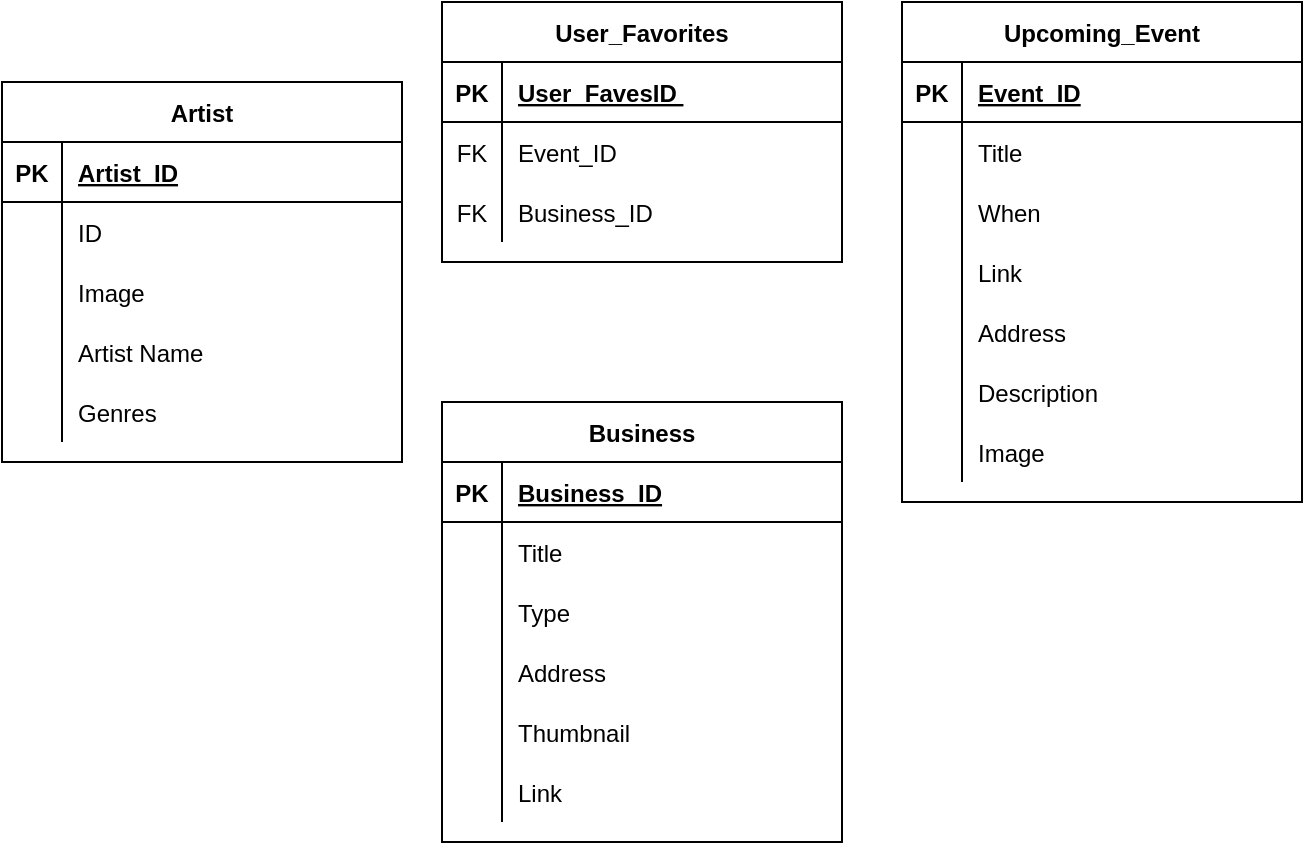 <mxfile version="20.6.0" type="github">
  <diagram id="R2lEEEUBdFMjLlhIrx00" name="Page-1">
    <mxGraphModel dx="626" dy="595" grid="1" gridSize="10" guides="1" tooltips="1" connect="1" arrows="1" fold="1" page="1" pageScale="1" pageWidth="850" pageHeight="1100" math="0" shadow="0" extFonts="Permanent Marker^https://fonts.googleapis.com/css?family=Permanent+Marker">
      <root>
        <mxCell id="0" />
        <mxCell id="1" parent="0" />
        <mxCell id="C-vyLk0tnHw3VtMMgP7b-23" value="User_Favorites" style="shape=table;startSize=30;container=1;collapsible=1;childLayout=tableLayout;fixedRows=1;rowLines=0;fontStyle=1;align=center;resizeLast=1;" parent="1" vertex="1">
          <mxGeometry x="240" y="80" width="200" height="130" as="geometry" />
        </mxCell>
        <mxCell id="C-vyLk0tnHw3VtMMgP7b-24" value="" style="shape=partialRectangle;collapsible=0;dropTarget=0;pointerEvents=0;fillColor=none;points=[[0,0.5],[1,0.5]];portConstraint=eastwest;top=0;left=0;right=0;bottom=1;" parent="C-vyLk0tnHw3VtMMgP7b-23" vertex="1">
          <mxGeometry y="30" width="200" height="30" as="geometry" />
        </mxCell>
        <mxCell id="C-vyLk0tnHw3VtMMgP7b-25" value="PK" style="shape=partialRectangle;overflow=hidden;connectable=0;fillColor=none;top=0;left=0;bottom=0;right=0;fontStyle=1;" parent="C-vyLk0tnHw3VtMMgP7b-24" vertex="1">
          <mxGeometry width="30" height="30" as="geometry">
            <mxRectangle width="30" height="30" as="alternateBounds" />
          </mxGeometry>
        </mxCell>
        <mxCell id="C-vyLk0tnHw3VtMMgP7b-26" value="User_FavesID " style="shape=partialRectangle;overflow=hidden;connectable=0;fillColor=none;top=0;left=0;bottom=0;right=0;align=left;spacingLeft=6;fontStyle=5;" parent="C-vyLk0tnHw3VtMMgP7b-24" vertex="1">
          <mxGeometry x="30" width="170" height="30" as="geometry">
            <mxRectangle width="170" height="30" as="alternateBounds" />
          </mxGeometry>
        </mxCell>
        <mxCell id="C-vyLk0tnHw3VtMMgP7b-27" value="" style="shape=partialRectangle;collapsible=0;dropTarget=0;pointerEvents=0;fillColor=none;points=[[0,0.5],[1,0.5]];portConstraint=eastwest;top=0;left=0;right=0;bottom=0;" parent="C-vyLk0tnHw3VtMMgP7b-23" vertex="1">
          <mxGeometry y="60" width="200" height="30" as="geometry" />
        </mxCell>
        <mxCell id="C-vyLk0tnHw3VtMMgP7b-28" value="FK" style="shape=partialRectangle;overflow=hidden;connectable=0;fillColor=none;top=0;left=0;bottom=0;right=0;" parent="C-vyLk0tnHw3VtMMgP7b-27" vertex="1">
          <mxGeometry width="30" height="30" as="geometry">
            <mxRectangle width="30" height="30" as="alternateBounds" />
          </mxGeometry>
        </mxCell>
        <mxCell id="C-vyLk0tnHw3VtMMgP7b-29" value="Event_ID" style="shape=partialRectangle;overflow=hidden;connectable=0;fillColor=none;top=0;left=0;bottom=0;right=0;align=left;spacingLeft=6;" parent="C-vyLk0tnHw3VtMMgP7b-27" vertex="1">
          <mxGeometry x="30" width="170" height="30" as="geometry">
            <mxRectangle width="170" height="30" as="alternateBounds" />
          </mxGeometry>
        </mxCell>
        <mxCell id="uPwK_u9jlYaSTkokx-6Y-1" style="shape=partialRectangle;collapsible=0;dropTarget=0;pointerEvents=0;fillColor=none;points=[[0,0.5],[1,0.5]];portConstraint=eastwest;top=0;left=0;right=0;bottom=0;" vertex="1" parent="C-vyLk0tnHw3VtMMgP7b-23">
          <mxGeometry y="90" width="200" height="30" as="geometry" />
        </mxCell>
        <mxCell id="uPwK_u9jlYaSTkokx-6Y-2" value="FK" style="shape=partialRectangle;overflow=hidden;connectable=0;fillColor=none;top=0;left=0;bottom=0;right=0;" vertex="1" parent="uPwK_u9jlYaSTkokx-6Y-1">
          <mxGeometry width="30" height="30" as="geometry">
            <mxRectangle width="30" height="30" as="alternateBounds" />
          </mxGeometry>
        </mxCell>
        <mxCell id="uPwK_u9jlYaSTkokx-6Y-3" value="Business_ID" style="shape=partialRectangle;overflow=hidden;connectable=0;fillColor=none;top=0;left=0;bottom=0;right=0;align=left;spacingLeft=6;" vertex="1" parent="uPwK_u9jlYaSTkokx-6Y-1">
          <mxGeometry x="30" width="170" height="30" as="geometry">
            <mxRectangle width="170" height="30" as="alternateBounds" />
          </mxGeometry>
        </mxCell>
        <mxCell id="uPwK_u9jlYaSTkokx-6Y-4" value="Upcoming_Event" style="shape=table;startSize=30;container=1;collapsible=1;childLayout=tableLayout;fixedRows=1;rowLines=0;fontStyle=1;align=center;resizeLast=1;" vertex="1" parent="1">
          <mxGeometry x="470" y="80" width="200" height="250" as="geometry" />
        </mxCell>
        <mxCell id="uPwK_u9jlYaSTkokx-6Y-5" value="" style="shape=partialRectangle;collapsible=0;dropTarget=0;pointerEvents=0;fillColor=none;points=[[0,0.5],[1,0.5]];portConstraint=eastwest;top=0;left=0;right=0;bottom=1;" vertex="1" parent="uPwK_u9jlYaSTkokx-6Y-4">
          <mxGeometry y="30" width="200" height="30" as="geometry" />
        </mxCell>
        <mxCell id="uPwK_u9jlYaSTkokx-6Y-6" value="PK" style="shape=partialRectangle;overflow=hidden;connectable=0;fillColor=none;top=0;left=0;bottom=0;right=0;fontStyle=1;" vertex="1" parent="uPwK_u9jlYaSTkokx-6Y-5">
          <mxGeometry width="30" height="30" as="geometry">
            <mxRectangle width="30" height="30" as="alternateBounds" />
          </mxGeometry>
        </mxCell>
        <mxCell id="uPwK_u9jlYaSTkokx-6Y-7" value="Event_ID" style="shape=partialRectangle;overflow=hidden;connectable=0;fillColor=none;top=0;left=0;bottom=0;right=0;align=left;spacingLeft=6;fontStyle=5;" vertex="1" parent="uPwK_u9jlYaSTkokx-6Y-5">
          <mxGeometry x="30" width="170" height="30" as="geometry">
            <mxRectangle width="170" height="30" as="alternateBounds" />
          </mxGeometry>
        </mxCell>
        <mxCell id="uPwK_u9jlYaSTkokx-6Y-8" value="" style="shape=partialRectangle;collapsible=0;dropTarget=0;pointerEvents=0;fillColor=none;points=[[0,0.5],[1,0.5]];portConstraint=eastwest;top=0;left=0;right=0;bottom=0;" vertex="1" parent="uPwK_u9jlYaSTkokx-6Y-4">
          <mxGeometry y="60" width="200" height="30" as="geometry" />
        </mxCell>
        <mxCell id="uPwK_u9jlYaSTkokx-6Y-9" value="" style="shape=partialRectangle;overflow=hidden;connectable=0;fillColor=none;top=0;left=0;bottom=0;right=0;" vertex="1" parent="uPwK_u9jlYaSTkokx-6Y-8">
          <mxGeometry width="30" height="30" as="geometry">
            <mxRectangle width="30" height="30" as="alternateBounds" />
          </mxGeometry>
        </mxCell>
        <mxCell id="uPwK_u9jlYaSTkokx-6Y-10" value="Title" style="shape=partialRectangle;overflow=hidden;connectable=0;fillColor=none;top=0;left=0;bottom=0;right=0;align=left;spacingLeft=6;" vertex="1" parent="uPwK_u9jlYaSTkokx-6Y-8">
          <mxGeometry x="30" width="170" height="30" as="geometry">
            <mxRectangle width="170" height="30" as="alternateBounds" />
          </mxGeometry>
        </mxCell>
        <mxCell id="uPwK_u9jlYaSTkokx-6Y-11" style="shape=partialRectangle;collapsible=0;dropTarget=0;pointerEvents=0;fillColor=none;points=[[0,0.5],[1,0.5]];portConstraint=eastwest;top=0;left=0;right=0;bottom=0;" vertex="1" parent="uPwK_u9jlYaSTkokx-6Y-4">
          <mxGeometry y="90" width="200" height="30" as="geometry" />
        </mxCell>
        <mxCell id="uPwK_u9jlYaSTkokx-6Y-12" value="" style="shape=partialRectangle;overflow=hidden;connectable=0;fillColor=none;top=0;left=0;bottom=0;right=0;" vertex="1" parent="uPwK_u9jlYaSTkokx-6Y-11">
          <mxGeometry width="30" height="30" as="geometry">
            <mxRectangle width="30" height="30" as="alternateBounds" />
          </mxGeometry>
        </mxCell>
        <mxCell id="uPwK_u9jlYaSTkokx-6Y-13" value="When" style="shape=partialRectangle;overflow=hidden;connectable=0;fillColor=none;top=0;left=0;bottom=0;right=0;align=left;spacingLeft=6;" vertex="1" parent="uPwK_u9jlYaSTkokx-6Y-11">
          <mxGeometry x="30" width="170" height="30" as="geometry">
            <mxRectangle width="170" height="30" as="alternateBounds" />
          </mxGeometry>
        </mxCell>
        <mxCell id="uPwK_u9jlYaSTkokx-6Y-14" style="shape=partialRectangle;collapsible=0;dropTarget=0;pointerEvents=0;fillColor=none;points=[[0,0.5],[1,0.5]];portConstraint=eastwest;top=0;left=0;right=0;bottom=0;" vertex="1" parent="uPwK_u9jlYaSTkokx-6Y-4">
          <mxGeometry y="120" width="200" height="30" as="geometry" />
        </mxCell>
        <mxCell id="uPwK_u9jlYaSTkokx-6Y-15" style="shape=partialRectangle;overflow=hidden;connectable=0;fillColor=none;top=0;left=0;bottom=0;right=0;" vertex="1" parent="uPwK_u9jlYaSTkokx-6Y-14">
          <mxGeometry width="30" height="30" as="geometry">
            <mxRectangle width="30" height="30" as="alternateBounds" />
          </mxGeometry>
        </mxCell>
        <mxCell id="uPwK_u9jlYaSTkokx-6Y-16" value="Link   " style="shape=partialRectangle;overflow=hidden;connectable=0;fillColor=none;top=0;left=0;bottom=0;right=0;align=left;spacingLeft=6;" vertex="1" parent="uPwK_u9jlYaSTkokx-6Y-14">
          <mxGeometry x="30" width="170" height="30" as="geometry">
            <mxRectangle width="170" height="30" as="alternateBounds" />
          </mxGeometry>
        </mxCell>
        <mxCell id="uPwK_u9jlYaSTkokx-6Y-17" style="shape=partialRectangle;collapsible=0;dropTarget=0;pointerEvents=0;fillColor=none;points=[[0,0.5],[1,0.5]];portConstraint=eastwest;top=0;left=0;right=0;bottom=0;" vertex="1" parent="uPwK_u9jlYaSTkokx-6Y-4">
          <mxGeometry y="150" width="200" height="30" as="geometry" />
        </mxCell>
        <mxCell id="uPwK_u9jlYaSTkokx-6Y-18" style="shape=partialRectangle;overflow=hidden;connectable=0;fillColor=none;top=0;left=0;bottom=0;right=0;" vertex="1" parent="uPwK_u9jlYaSTkokx-6Y-17">
          <mxGeometry width="30" height="30" as="geometry">
            <mxRectangle width="30" height="30" as="alternateBounds" />
          </mxGeometry>
        </mxCell>
        <mxCell id="uPwK_u9jlYaSTkokx-6Y-19" value="Address" style="shape=partialRectangle;overflow=hidden;connectable=0;fillColor=none;top=0;left=0;bottom=0;right=0;align=left;spacingLeft=6;" vertex="1" parent="uPwK_u9jlYaSTkokx-6Y-17">
          <mxGeometry x="30" width="170" height="30" as="geometry">
            <mxRectangle width="170" height="30" as="alternateBounds" />
          </mxGeometry>
        </mxCell>
        <mxCell id="uPwK_u9jlYaSTkokx-6Y-20" style="shape=partialRectangle;collapsible=0;dropTarget=0;pointerEvents=0;fillColor=none;points=[[0,0.5],[1,0.5]];portConstraint=eastwest;top=0;left=0;right=0;bottom=0;" vertex="1" parent="uPwK_u9jlYaSTkokx-6Y-4">
          <mxGeometry y="180" width="200" height="30" as="geometry" />
        </mxCell>
        <mxCell id="uPwK_u9jlYaSTkokx-6Y-21" style="shape=partialRectangle;overflow=hidden;connectable=0;fillColor=none;top=0;left=0;bottom=0;right=0;" vertex="1" parent="uPwK_u9jlYaSTkokx-6Y-20">
          <mxGeometry width="30" height="30" as="geometry">
            <mxRectangle width="30" height="30" as="alternateBounds" />
          </mxGeometry>
        </mxCell>
        <mxCell id="uPwK_u9jlYaSTkokx-6Y-22" value="Description" style="shape=partialRectangle;overflow=hidden;connectable=0;fillColor=none;top=0;left=0;bottom=0;right=0;align=left;spacingLeft=6;" vertex="1" parent="uPwK_u9jlYaSTkokx-6Y-20">
          <mxGeometry x="30" width="170" height="30" as="geometry">
            <mxRectangle width="170" height="30" as="alternateBounds" />
          </mxGeometry>
        </mxCell>
        <mxCell id="uPwK_u9jlYaSTkokx-6Y-23" style="shape=partialRectangle;collapsible=0;dropTarget=0;pointerEvents=0;fillColor=none;points=[[0,0.5],[1,0.5]];portConstraint=eastwest;top=0;left=0;right=0;bottom=0;" vertex="1" parent="uPwK_u9jlYaSTkokx-6Y-4">
          <mxGeometry y="210" width="200" height="30" as="geometry" />
        </mxCell>
        <mxCell id="uPwK_u9jlYaSTkokx-6Y-24" style="shape=partialRectangle;overflow=hidden;connectable=0;fillColor=none;top=0;left=0;bottom=0;right=0;" vertex="1" parent="uPwK_u9jlYaSTkokx-6Y-23">
          <mxGeometry width="30" height="30" as="geometry">
            <mxRectangle width="30" height="30" as="alternateBounds" />
          </mxGeometry>
        </mxCell>
        <mxCell id="uPwK_u9jlYaSTkokx-6Y-25" value="Image" style="shape=partialRectangle;overflow=hidden;connectable=0;fillColor=none;top=0;left=0;bottom=0;right=0;align=left;spacingLeft=6;" vertex="1" parent="uPwK_u9jlYaSTkokx-6Y-23">
          <mxGeometry x="30" width="170" height="30" as="geometry">
            <mxRectangle width="170" height="30" as="alternateBounds" />
          </mxGeometry>
        </mxCell>
        <mxCell id="uPwK_u9jlYaSTkokx-6Y-36" value="Business" style="shape=table;startSize=30;container=1;collapsible=1;childLayout=tableLayout;fixedRows=1;rowLines=0;fontStyle=1;align=center;resizeLast=1;" vertex="1" parent="1">
          <mxGeometry x="240" y="280" width="200" height="220" as="geometry" />
        </mxCell>
        <mxCell id="uPwK_u9jlYaSTkokx-6Y-37" value="" style="shape=partialRectangle;collapsible=0;dropTarget=0;pointerEvents=0;fillColor=none;points=[[0,0.5],[1,0.5]];portConstraint=eastwest;top=0;left=0;right=0;bottom=1;" vertex="1" parent="uPwK_u9jlYaSTkokx-6Y-36">
          <mxGeometry y="30" width="200" height="30" as="geometry" />
        </mxCell>
        <mxCell id="uPwK_u9jlYaSTkokx-6Y-38" value="PK" style="shape=partialRectangle;overflow=hidden;connectable=0;fillColor=none;top=0;left=0;bottom=0;right=0;fontStyle=1;" vertex="1" parent="uPwK_u9jlYaSTkokx-6Y-37">
          <mxGeometry width="30" height="30" as="geometry">
            <mxRectangle width="30" height="30" as="alternateBounds" />
          </mxGeometry>
        </mxCell>
        <mxCell id="uPwK_u9jlYaSTkokx-6Y-39" value="Business_ID" style="shape=partialRectangle;overflow=hidden;connectable=0;fillColor=none;top=0;left=0;bottom=0;right=0;align=left;spacingLeft=6;fontStyle=5;" vertex="1" parent="uPwK_u9jlYaSTkokx-6Y-37">
          <mxGeometry x="30" width="170" height="30" as="geometry">
            <mxRectangle width="170" height="30" as="alternateBounds" />
          </mxGeometry>
        </mxCell>
        <mxCell id="uPwK_u9jlYaSTkokx-6Y-40" value="" style="shape=partialRectangle;collapsible=0;dropTarget=0;pointerEvents=0;fillColor=none;points=[[0,0.5],[1,0.5]];portConstraint=eastwest;top=0;left=0;right=0;bottom=0;" vertex="1" parent="uPwK_u9jlYaSTkokx-6Y-36">
          <mxGeometry y="60" width="200" height="30" as="geometry" />
        </mxCell>
        <mxCell id="uPwK_u9jlYaSTkokx-6Y-41" value="" style="shape=partialRectangle;overflow=hidden;connectable=0;fillColor=none;top=0;left=0;bottom=0;right=0;" vertex="1" parent="uPwK_u9jlYaSTkokx-6Y-40">
          <mxGeometry width="30" height="30" as="geometry">
            <mxRectangle width="30" height="30" as="alternateBounds" />
          </mxGeometry>
        </mxCell>
        <mxCell id="uPwK_u9jlYaSTkokx-6Y-42" value="Title" style="shape=partialRectangle;overflow=hidden;connectable=0;fillColor=none;top=0;left=0;bottom=0;right=0;align=left;spacingLeft=6;" vertex="1" parent="uPwK_u9jlYaSTkokx-6Y-40">
          <mxGeometry x="30" width="170" height="30" as="geometry">
            <mxRectangle width="170" height="30" as="alternateBounds" />
          </mxGeometry>
        </mxCell>
        <mxCell id="uPwK_u9jlYaSTkokx-6Y-43" style="shape=partialRectangle;collapsible=0;dropTarget=0;pointerEvents=0;fillColor=none;points=[[0,0.5],[1,0.5]];portConstraint=eastwest;top=0;left=0;right=0;bottom=0;" vertex="1" parent="uPwK_u9jlYaSTkokx-6Y-36">
          <mxGeometry y="90" width="200" height="30" as="geometry" />
        </mxCell>
        <mxCell id="uPwK_u9jlYaSTkokx-6Y-44" value="" style="shape=partialRectangle;overflow=hidden;connectable=0;fillColor=none;top=0;left=0;bottom=0;right=0;" vertex="1" parent="uPwK_u9jlYaSTkokx-6Y-43">
          <mxGeometry width="30" height="30" as="geometry">
            <mxRectangle width="30" height="30" as="alternateBounds" />
          </mxGeometry>
        </mxCell>
        <mxCell id="uPwK_u9jlYaSTkokx-6Y-45" value="Type" style="shape=partialRectangle;overflow=hidden;connectable=0;fillColor=none;top=0;left=0;bottom=0;right=0;align=left;spacingLeft=6;" vertex="1" parent="uPwK_u9jlYaSTkokx-6Y-43">
          <mxGeometry x="30" width="170" height="30" as="geometry">
            <mxRectangle width="170" height="30" as="alternateBounds" />
          </mxGeometry>
        </mxCell>
        <mxCell id="uPwK_u9jlYaSTkokx-6Y-49" style="shape=partialRectangle;collapsible=0;dropTarget=0;pointerEvents=0;fillColor=none;points=[[0,0.5],[1,0.5]];portConstraint=eastwest;top=0;left=0;right=0;bottom=0;" vertex="1" parent="uPwK_u9jlYaSTkokx-6Y-36">
          <mxGeometry y="120" width="200" height="30" as="geometry" />
        </mxCell>
        <mxCell id="uPwK_u9jlYaSTkokx-6Y-50" style="shape=partialRectangle;overflow=hidden;connectable=0;fillColor=none;top=0;left=0;bottom=0;right=0;" vertex="1" parent="uPwK_u9jlYaSTkokx-6Y-49">
          <mxGeometry width="30" height="30" as="geometry">
            <mxRectangle width="30" height="30" as="alternateBounds" />
          </mxGeometry>
        </mxCell>
        <mxCell id="uPwK_u9jlYaSTkokx-6Y-51" value="Address" style="shape=partialRectangle;overflow=hidden;connectable=0;fillColor=none;top=0;left=0;bottom=0;right=0;align=left;spacingLeft=6;" vertex="1" parent="uPwK_u9jlYaSTkokx-6Y-49">
          <mxGeometry x="30" width="170" height="30" as="geometry">
            <mxRectangle width="170" height="30" as="alternateBounds" />
          </mxGeometry>
        </mxCell>
        <mxCell id="uPwK_u9jlYaSTkokx-6Y-55" style="shape=partialRectangle;collapsible=0;dropTarget=0;pointerEvents=0;fillColor=none;points=[[0,0.5],[1,0.5]];portConstraint=eastwest;top=0;left=0;right=0;bottom=0;" vertex="1" parent="uPwK_u9jlYaSTkokx-6Y-36">
          <mxGeometry y="150" width="200" height="30" as="geometry" />
        </mxCell>
        <mxCell id="uPwK_u9jlYaSTkokx-6Y-56" style="shape=partialRectangle;overflow=hidden;connectable=0;fillColor=none;top=0;left=0;bottom=0;right=0;" vertex="1" parent="uPwK_u9jlYaSTkokx-6Y-55">
          <mxGeometry width="30" height="30" as="geometry">
            <mxRectangle width="30" height="30" as="alternateBounds" />
          </mxGeometry>
        </mxCell>
        <mxCell id="uPwK_u9jlYaSTkokx-6Y-57" value="Thumbnail" style="shape=partialRectangle;overflow=hidden;connectable=0;fillColor=none;top=0;left=0;bottom=0;right=0;align=left;spacingLeft=6;" vertex="1" parent="uPwK_u9jlYaSTkokx-6Y-55">
          <mxGeometry x="30" width="170" height="30" as="geometry">
            <mxRectangle width="170" height="30" as="alternateBounds" />
          </mxGeometry>
        </mxCell>
        <mxCell id="uPwK_u9jlYaSTkokx-6Y-58" style="shape=partialRectangle;collapsible=0;dropTarget=0;pointerEvents=0;fillColor=none;points=[[0,0.5],[1,0.5]];portConstraint=eastwest;top=0;left=0;right=0;bottom=0;" vertex="1" parent="uPwK_u9jlYaSTkokx-6Y-36">
          <mxGeometry y="180" width="200" height="30" as="geometry" />
        </mxCell>
        <mxCell id="uPwK_u9jlYaSTkokx-6Y-59" style="shape=partialRectangle;overflow=hidden;connectable=0;fillColor=none;top=0;left=0;bottom=0;right=0;" vertex="1" parent="uPwK_u9jlYaSTkokx-6Y-58">
          <mxGeometry width="30" height="30" as="geometry">
            <mxRectangle width="30" height="30" as="alternateBounds" />
          </mxGeometry>
        </mxCell>
        <mxCell id="uPwK_u9jlYaSTkokx-6Y-60" value="Link" style="shape=partialRectangle;overflow=hidden;connectable=0;fillColor=none;top=0;left=0;bottom=0;right=0;align=left;spacingLeft=6;" vertex="1" parent="uPwK_u9jlYaSTkokx-6Y-58">
          <mxGeometry x="30" width="170" height="30" as="geometry">
            <mxRectangle width="170" height="30" as="alternateBounds" />
          </mxGeometry>
        </mxCell>
        <mxCell id="uPwK_u9jlYaSTkokx-6Y-61" value="Artist" style="shape=table;startSize=30;container=1;collapsible=1;childLayout=tableLayout;fixedRows=1;rowLines=0;fontStyle=1;align=center;resizeLast=1;" vertex="1" parent="1">
          <mxGeometry x="20" y="120" width="200" height="190" as="geometry" />
        </mxCell>
        <mxCell id="uPwK_u9jlYaSTkokx-6Y-62" value="" style="shape=partialRectangle;collapsible=0;dropTarget=0;pointerEvents=0;fillColor=none;points=[[0,0.5],[1,0.5]];portConstraint=eastwest;top=0;left=0;right=0;bottom=1;" vertex="1" parent="uPwK_u9jlYaSTkokx-6Y-61">
          <mxGeometry y="30" width="200" height="30" as="geometry" />
        </mxCell>
        <mxCell id="uPwK_u9jlYaSTkokx-6Y-63" value="PK" style="shape=partialRectangle;overflow=hidden;connectable=0;fillColor=none;top=0;left=0;bottom=0;right=0;fontStyle=1;" vertex="1" parent="uPwK_u9jlYaSTkokx-6Y-62">
          <mxGeometry width="30" height="30" as="geometry">
            <mxRectangle width="30" height="30" as="alternateBounds" />
          </mxGeometry>
        </mxCell>
        <mxCell id="uPwK_u9jlYaSTkokx-6Y-64" value="Artist_ID" style="shape=partialRectangle;overflow=hidden;connectable=0;fillColor=none;top=0;left=0;bottom=0;right=0;align=left;spacingLeft=6;fontStyle=5;" vertex="1" parent="uPwK_u9jlYaSTkokx-6Y-62">
          <mxGeometry x="30" width="170" height="30" as="geometry">
            <mxRectangle width="170" height="30" as="alternateBounds" />
          </mxGeometry>
        </mxCell>
        <mxCell id="uPwK_u9jlYaSTkokx-6Y-65" value="" style="shape=partialRectangle;collapsible=0;dropTarget=0;pointerEvents=0;fillColor=none;points=[[0,0.5],[1,0.5]];portConstraint=eastwest;top=0;left=0;right=0;bottom=0;" vertex="1" parent="uPwK_u9jlYaSTkokx-6Y-61">
          <mxGeometry y="60" width="200" height="30" as="geometry" />
        </mxCell>
        <mxCell id="uPwK_u9jlYaSTkokx-6Y-66" value="" style="shape=partialRectangle;overflow=hidden;connectable=0;fillColor=none;top=0;left=0;bottom=0;right=0;" vertex="1" parent="uPwK_u9jlYaSTkokx-6Y-65">
          <mxGeometry width="30" height="30" as="geometry">
            <mxRectangle width="30" height="30" as="alternateBounds" />
          </mxGeometry>
        </mxCell>
        <mxCell id="uPwK_u9jlYaSTkokx-6Y-67" value="ID" style="shape=partialRectangle;overflow=hidden;connectable=0;fillColor=none;top=0;left=0;bottom=0;right=0;align=left;spacingLeft=6;" vertex="1" parent="uPwK_u9jlYaSTkokx-6Y-65">
          <mxGeometry x="30" width="170" height="30" as="geometry">
            <mxRectangle width="170" height="30" as="alternateBounds" />
          </mxGeometry>
        </mxCell>
        <mxCell id="uPwK_u9jlYaSTkokx-6Y-68" style="shape=partialRectangle;collapsible=0;dropTarget=0;pointerEvents=0;fillColor=none;points=[[0,0.5],[1,0.5]];portConstraint=eastwest;top=0;left=0;right=0;bottom=0;" vertex="1" parent="uPwK_u9jlYaSTkokx-6Y-61">
          <mxGeometry y="90" width="200" height="30" as="geometry" />
        </mxCell>
        <mxCell id="uPwK_u9jlYaSTkokx-6Y-69" value="" style="shape=partialRectangle;overflow=hidden;connectable=0;fillColor=none;top=0;left=0;bottom=0;right=0;" vertex="1" parent="uPwK_u9jlYaSTkokx-6Y-68">
          <mxGeometry width="30" height="30" as="geometry">
            <mxRectangle width="30" height="30" as="alternateBounds" />
          </mxGeometry>
        </mxCell>
        <mxCell id="uPwK_u9jlYaSTkokx-6Y-70" value="Image" style="shape=partialRectangle;overflow=hidden;connectable=0;fillColor=none;top=0;left=0;bottom=0;right=0;align=left;spacingLeft=6;" vertex="1" parent="uPwK_u9jlYaSTkokx-6Y-68">
          <mxGeometry x="30" width="170" height="30" as="geometry">
            <mxRectangle width="170" height="30" as="alternateBounds" />
          </mxGeometry>
        </mxCell>
        <mxCell id="uPwK_u9jlYaSTkokx-6Y-71" style="shape=partialRectangle;collapsible=0;dropTarget=0;pointerEvents=0;fillColor=none;points=[[0,0.5],[1,0.5]];portConstraint=eastwest;top=0;left=0;right=0;bottom=0;" vertex="1" parent="uPwK_u9jlYaSTkokx-6Y-61">
          <mxGeometry y="120" width="200" height="30" as="geometry" />
        </mxCell>
        <mxCell id="uPwK_u9jlYaSTkokx-6Y-72" style="shape=partialRectangle;overflow=hidden;connectable=0;fillColor=none;top=0;left=0;bottom=0;right=0;" vertex="1" parent="uPwK_u9jlYaSTkokx-6Y-71">
          <mxGeometry width="30" height="30" as="geometry">
            <mxRectangle width="30" height="30" as="alternateBounds" />
          </mxGeometry>
        </mxCell>
        <mxCell id="uPwK_u9jlYaSTkokx-6Y-73" value="Artist Name" style="shape=partialRectangle;overflow=hidden;connectable=0;fillColor=none;top=0;left=0;bottom=0;right=0;align=left;spacingLeft=6;" vertex="1" parent="uPwK_u9jlYaSTkokx-6Y-71">
          <mxGeometry x="30" width="170" height="30" as="geometry">
            <mxRectangle width="170" height="30" as="alternateBounds" />
          </mxGeometry>
        </mxCell>
        <mxCell id="uPwK_u9jlYaSTkokx-6Y-74" style="shape=partialRectangle;collapsible=0;dropTarget=0;pointerEvents=0;fillColor=none;points=[[0,0.5],[1,0.5]];portConstraint=eastwest;top=0;left=0;right=0;bottom=0;" vertex="1" parent="uPwK_u9jlYaSTkokx-6Y-61">
          <mxGeometry y="150" width="200" height="30" as="geometry" />
        </mxCell>
        <mxCell id="uPwK_u9jlYaSTkokx-6Y-75" style="shape=partialRectangle;overflow=hidden;connectable=0;fillColor=none;top=0;left=0;bottom=0;right=0;" vertex="1" parent="uPwK_u9jlYaSTkokx-6Y-74">
          <mxGeometry width="30" height="30" as="geometry">
            <mxRectangle width="30" height="30" as="alternateBounds" />
          </mxGeometry>
        </mxCell>
        <mxCell id="uPwK_u9jlYaSTkokx-6Y-76" value="Genres" style="shape=partialRectangle;overflow=hidden;connectable=0;fillColor=none;top=0;left=0;bottom=0;right=0;align=left;spacingLeft=6;" vertex="1" parent="uPwK_u9jlYaSTkokx-6Y-74">
          <mxGeometry x="30" width="170" height="30" as="geometry">
            <mxRectangle width="170" height="30" as="alternateBounds" />
          </mxGeometry>
        </mxCell>
      </root>
    </mxGraphModel>
  </diagram>
</mxfile>
